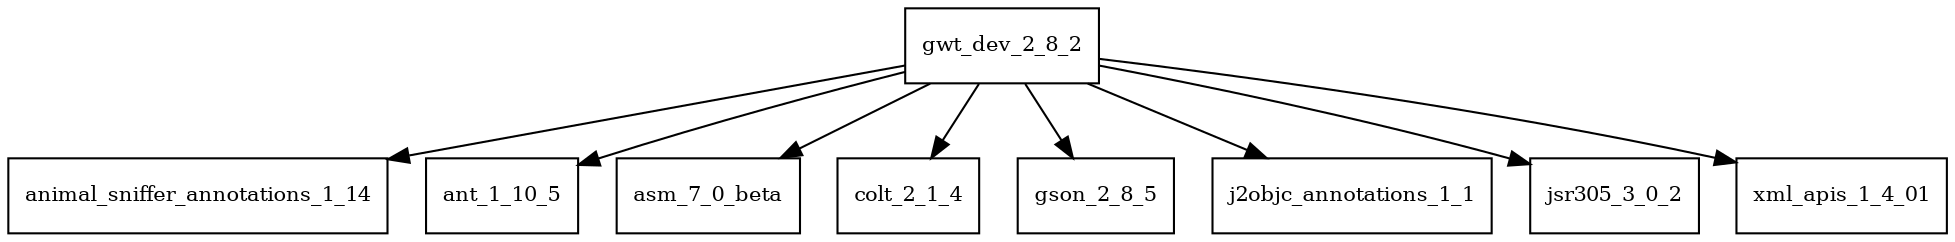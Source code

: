 digraph gwt_dev_2_8_2_dependencies {
  node [shape = box, fontsize=10.0];
  gwt_dev_2_8_2 -> animal_sniffer_annotations_1_14;
  gwt_dev_2_8_2 -> ant_1_10_5;
  gwt_dev_2_8_2 -> asm_7_0_beta;
  gwt_dev_2_8_2 -> colt_2_1_4;
  gwt_dev_2_8_2 -> gson_2_8_5;
  gwt_dev_2_8_2 -> j2objc_annotations_1_1;
  gwt_dev_2_8_2 -> jsr305_3_0_2;
  gwt_dev_2_8_2 -> xml_apis_1_4_01;
}
